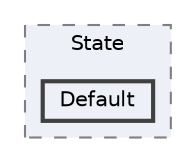 digraph "103_Management_Character/Gangster/Scripts/Arbor3/State/Default"
{
 // LATEX_PDF_SIZE
  bgcolor="transparent";
  edge [fontname=Helvetica,fontsize=10,labelfontname=Helvetica,labelfontsize=10];
  node [fontname=Helvetica,fontsize=10,shape=box,height=0.2,width=0.4];
  compound=true
  subgraph clusterdir_557d1becc93646e8867dd5564d5f0f47 {
    graph [ bgcolor="#edf0f7", pencolor="grey50", label="State", fontname=Helvetica,fontsize=10 style="filled,dashed", URL="dir_557d1becc93646e8867dd5564d5f0f47.html",tooltip=""]
  dir_d03e17051920616ba287519d091ba11b [label="Default", fillcolor="#edf0f7", color="grey25", style="filled,bold", URL="dir_d03e17051920616ba287519d091ba11b.html",tooltip=""];
  }
}
